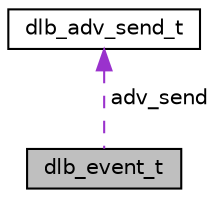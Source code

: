 digraph "dlb_event_t"
{
 // LATEX_PDF_SIZE
  edge [fontname="Helvetica",fontsize="10",labelfontname="Helvetica",labelfontsize="10"];
  node [fontname="Helvetica",fontsize="10",shape=record];
  Node1 [label="dlb_event_t",height=0.2,width=0.4,color="black", fillcolor="grey75", style="filled", fontcolor="black",tooltip="DLB event structure."];
  Node2 -> Node1 [dir="back",color="darkorchid3",fontsize="10",style="dashed",label=" adv_send" ,fontname="Helvetica"];
  Node2 [label="dlb_adv_send_t",height=0.2,width=0.4,color="black", fillcolor="white", style="filled",URL="$structdlb__adv__send__t.html",tooltip="Advanced DLB event send structure. For use with dlb_adv_send()."];
}
